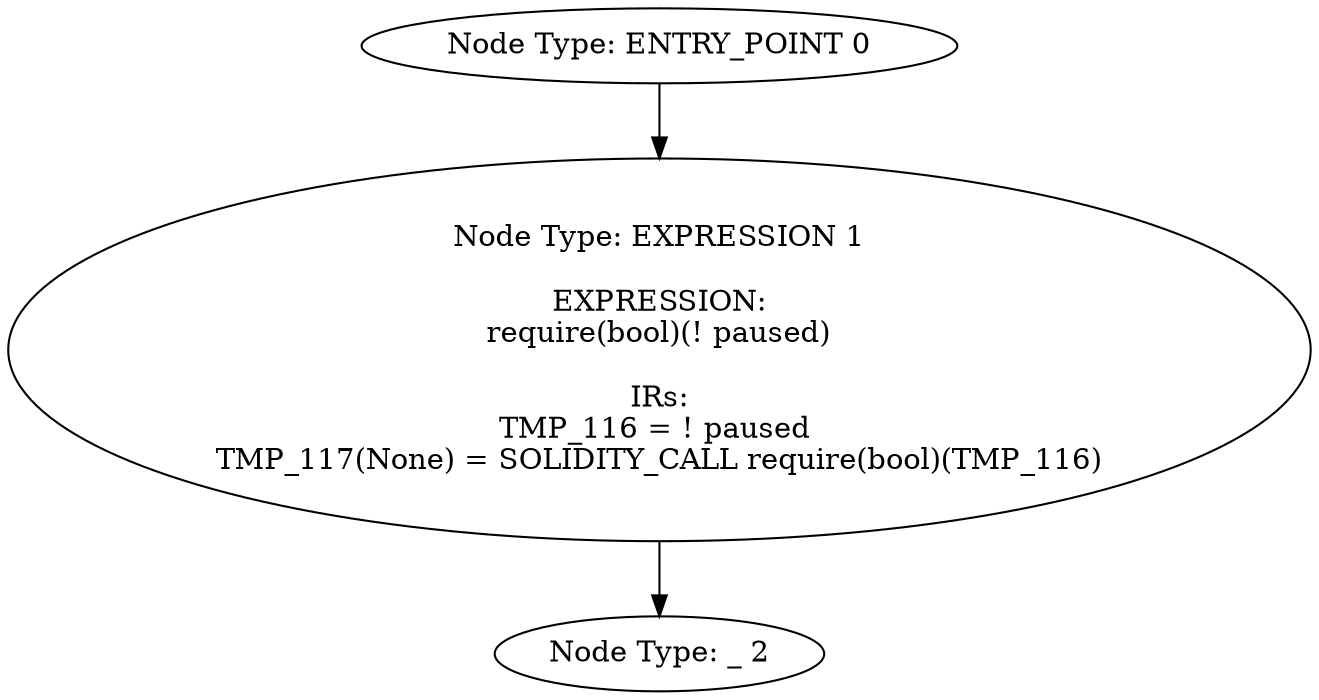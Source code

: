 digraph{
0[label="Node Type: ENTRY_POINT 0
"];
0->1;
1[label="Node Type: EXPRESSION 1

EXPRESSION:
require(bool)(! paused)

IRs:
TMP_116 = ! paused 
TMP_117(None) = SOLIDITY_CALL require(bool)(TMP_116)"];
1->2;
2[label="Node Type: _ 2
"];
}
